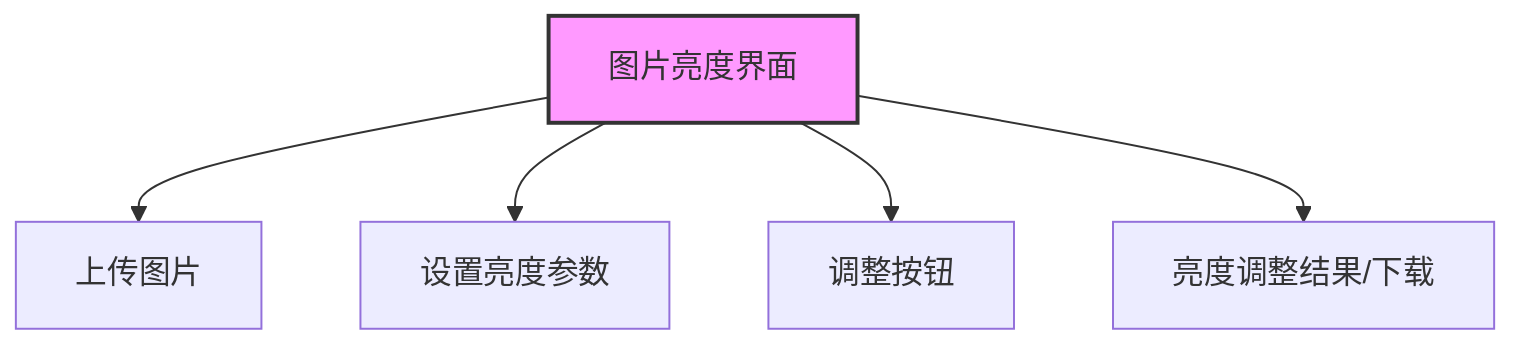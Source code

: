 flowchart TD
    ImgBright_UI[图片亮度界面]
    ImgBright_UI --> ImgBright_Upload[上传图片]
    ImgBright_UI --> ImgBright_Set[设置亮度参数]
    ImgBright_UI --> ImgBright_Apply[调整按钮]
    ImgBright_UI --> ImgBright_Result[亮度调整结果/下载]
    style ImgBright_UI fill:#f9f,stroke:#333,stroke-width:2px